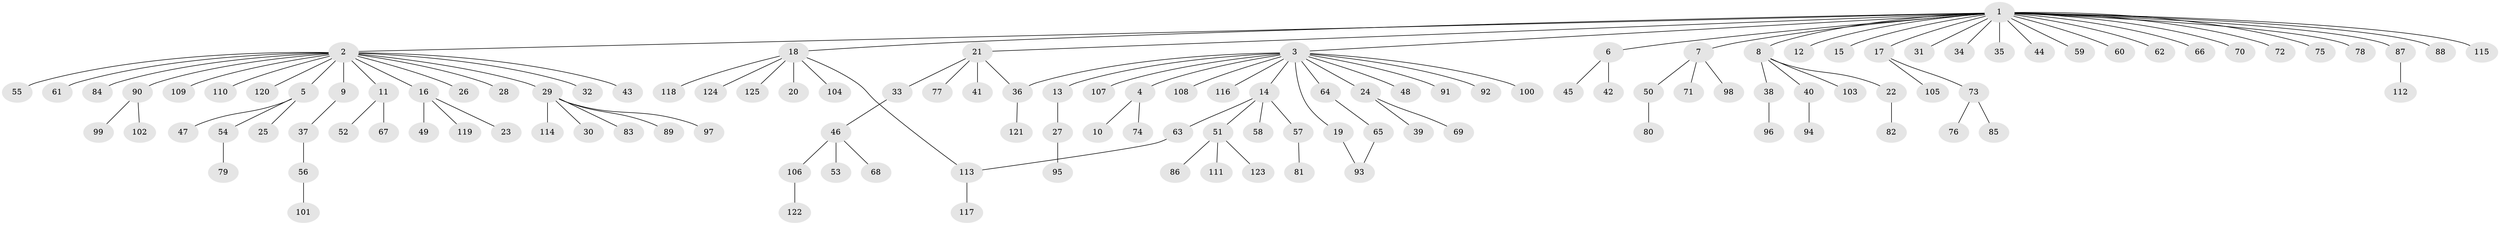 // coarse degree distribution, {24: 0.010638297872340425, 16: 0.010638297872340425, 14: 0.010638297872340425, 2: 0.11702127659574468, 3: 0.06382978723404255, 5: 0.02127659574468085, 1: 0.723404255319149, 4: 0.02127659574468085, 6: 0.02127659574468085}
// Generated by graph-tools (version 1.1) at 2025/51/02/27/25 19:51:55]
// undirected, 125 vertices, 127 edges
graph export_dot {
graph [start="1"]
  node [color=gray90,style=filled];
  1;
  2;
  3;
  4;
  5;
  6;
  7;
  8;
  9;
  10;
  11;
  12;
  13;
  14;
  15;
  16;
  17;
  18;
  19;
  20;
  21;
  22;
  23;
  24;
  25;
  26;
  27;
  28;
  29;
  30;
  31;
  32;
  33;
  34;
  35;
  36;
  37;
  38;
  39;
  40;
  41;
  42;
  43;
  44;
  45;
  46;
  47;
  48;
  49;
  50;
  51;
  52;
  53;
  54;
  55;
  56;
  57;
  58;
  59;
  60;
  61;
  62;
  63;
  64;
  65;
  66;
  67;
  68;
  69;
  70;
  71;
  72;
  73;
  74;
  75;
  76;
  77;
  78;
  79;
  80;
  81;
  82;
  83;
  84;
  85;
  86;
  87;
  88;
  89;
  90;
  91;
  92;
  93;
  94;
  95;
  96;
  97;
  98;
  99;
  100;
  101;
  102;
  103;
  104;
  105;
  106;
  107;
  108;
  109;
  110;
  111;
  112;
  113;
  114;
  115;
  116;
  117;
  118;
  119;
  120;
  121;
  122;
  123;
  124;
  125;
  1 -- 2;
  1 -- 3;
  1 -- 6;
  1 -- 7;
  1 -- 8;
  1 -- 12;
  1 -- 15;
  1 -- 17;
  1 -- 18;
  1 -- 21;
  1 -- 31;
  1 -- 34;
  1 -- 35;
  1 -- 44;
  1 -- 59;
  1 -- 60;
  1 -- 62;
  1 -- 66;
  1 -- 70;
  1 -- 72;
  1 -- 75;
  1 -- 78;
  1 -- 87;
  1 -- 88;
  1 -- 115;
  2 -- 5;
  2 -- 9;
  2 -- 11;
  2 -- 16;
  2 -- 26;
  2 -- 28;
  2 -- 29;
  2 -- 32;
  2 -- 43;
  2 -- 55;
  2 -- 61;
  2 -- 84;
  2 -- 90;
  2 -- 109;
  2 -- 110;
  2 -- 120;
  3 -- 4;
  3 -- 13;
  3 -- 14;
  3 -- 19;
  3 -- 24;
  3 -- 36;
  3 -- 48;
  3 -- 64;
  3 -- 91;
  3 -- 92;
  3 -- 100;
  3 -- 107;
  3 -- 108;
  3 -- 116;
  4 -- 10;
  4 -- 74;
  5 -- 25;
  5 -- 47;
  5 -- 54;
  6 -- 42;
  6 -- 45;
  7 -- 50;
  7 -- 71;
  7 -- 98;
  8 -- 22;
  8 -- 38;
  8 -- 40;
  8 -- 103;
  9 -- 37;
  11 -- 52;
  11 -- 67;
  13 -- 27;
  14 -- 51;
  14 -- 57;
  14 -- 58;
  14 -- 63;
  16 -- 23;
  16 -- 49;
  16 -- 119;
  17 -- 73;
  17 -- 105;
  18 -- 20;
  18 -- 104;
  18 -- 113;
  18 -- 118;
  18 -- 124;
  18 -- 125;
  19 -- 93;
  21 -- 33;
  21 -- 36;
  21 -- 41;
  21 -- 77;
  22 -- 82;
  24 -- 39;
  24 -- 69;
  27 -- 95;
  29 -- 30;
  29 -- 83;
  29 -- 89;
  29 -- 97;
  29 -- 114;
  33 -- 46;
  36 -- 121;
  37 -- 56;
  38 -- 96;
  40 -- 94;
  46 -- 53;
  46 -- 68;
  46 -- 106;
  50 -- 80;
  51 -- 86;
  51 -- 111;
  51 -- 123;
  54 -- 79;
  56 -- 101;
  57 -- 81;
  63 -- 113;
  64 -- 65;
  65 -- 93;
  73 -- 76;
  73 -- 85;
  87 -- 112;
  90 -- 99;
  90 -- 102;
  106 -- 122;
  113 -- 117;
}
